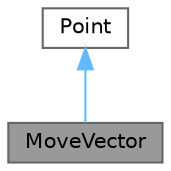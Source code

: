 digraph "MoveVector"
{
 // LATEX_PDF_SIZE
  bgcolor="transparent";
  edge [fontname=Helvetica,fontsize=10,labelfontname=Helvetica,labelfontsize=10];
  node [fontname=Helvetica,fontsize=10,shape=box,height=0.2,width=0.4];
  Node1 [id="Node000001",label="MoveVector",height=0.2,width=0.4,color="gray40", fillcolor="grey60", style="filled", fontcolor="black",tooltip="Класс вектора движения."];
  Node2 -> Node1 [id="edge2_Node000001_Node000002",dir="back",color="steelblue1",style="solid",tooltip=" "];
  Node2 [id="Node000002",label="Point",height=0.2,width=0.4,color="gray40", fillcolor="white", style="filled",URL="$class_point.html",tooltip="Класс точки на плоскости."];
}
